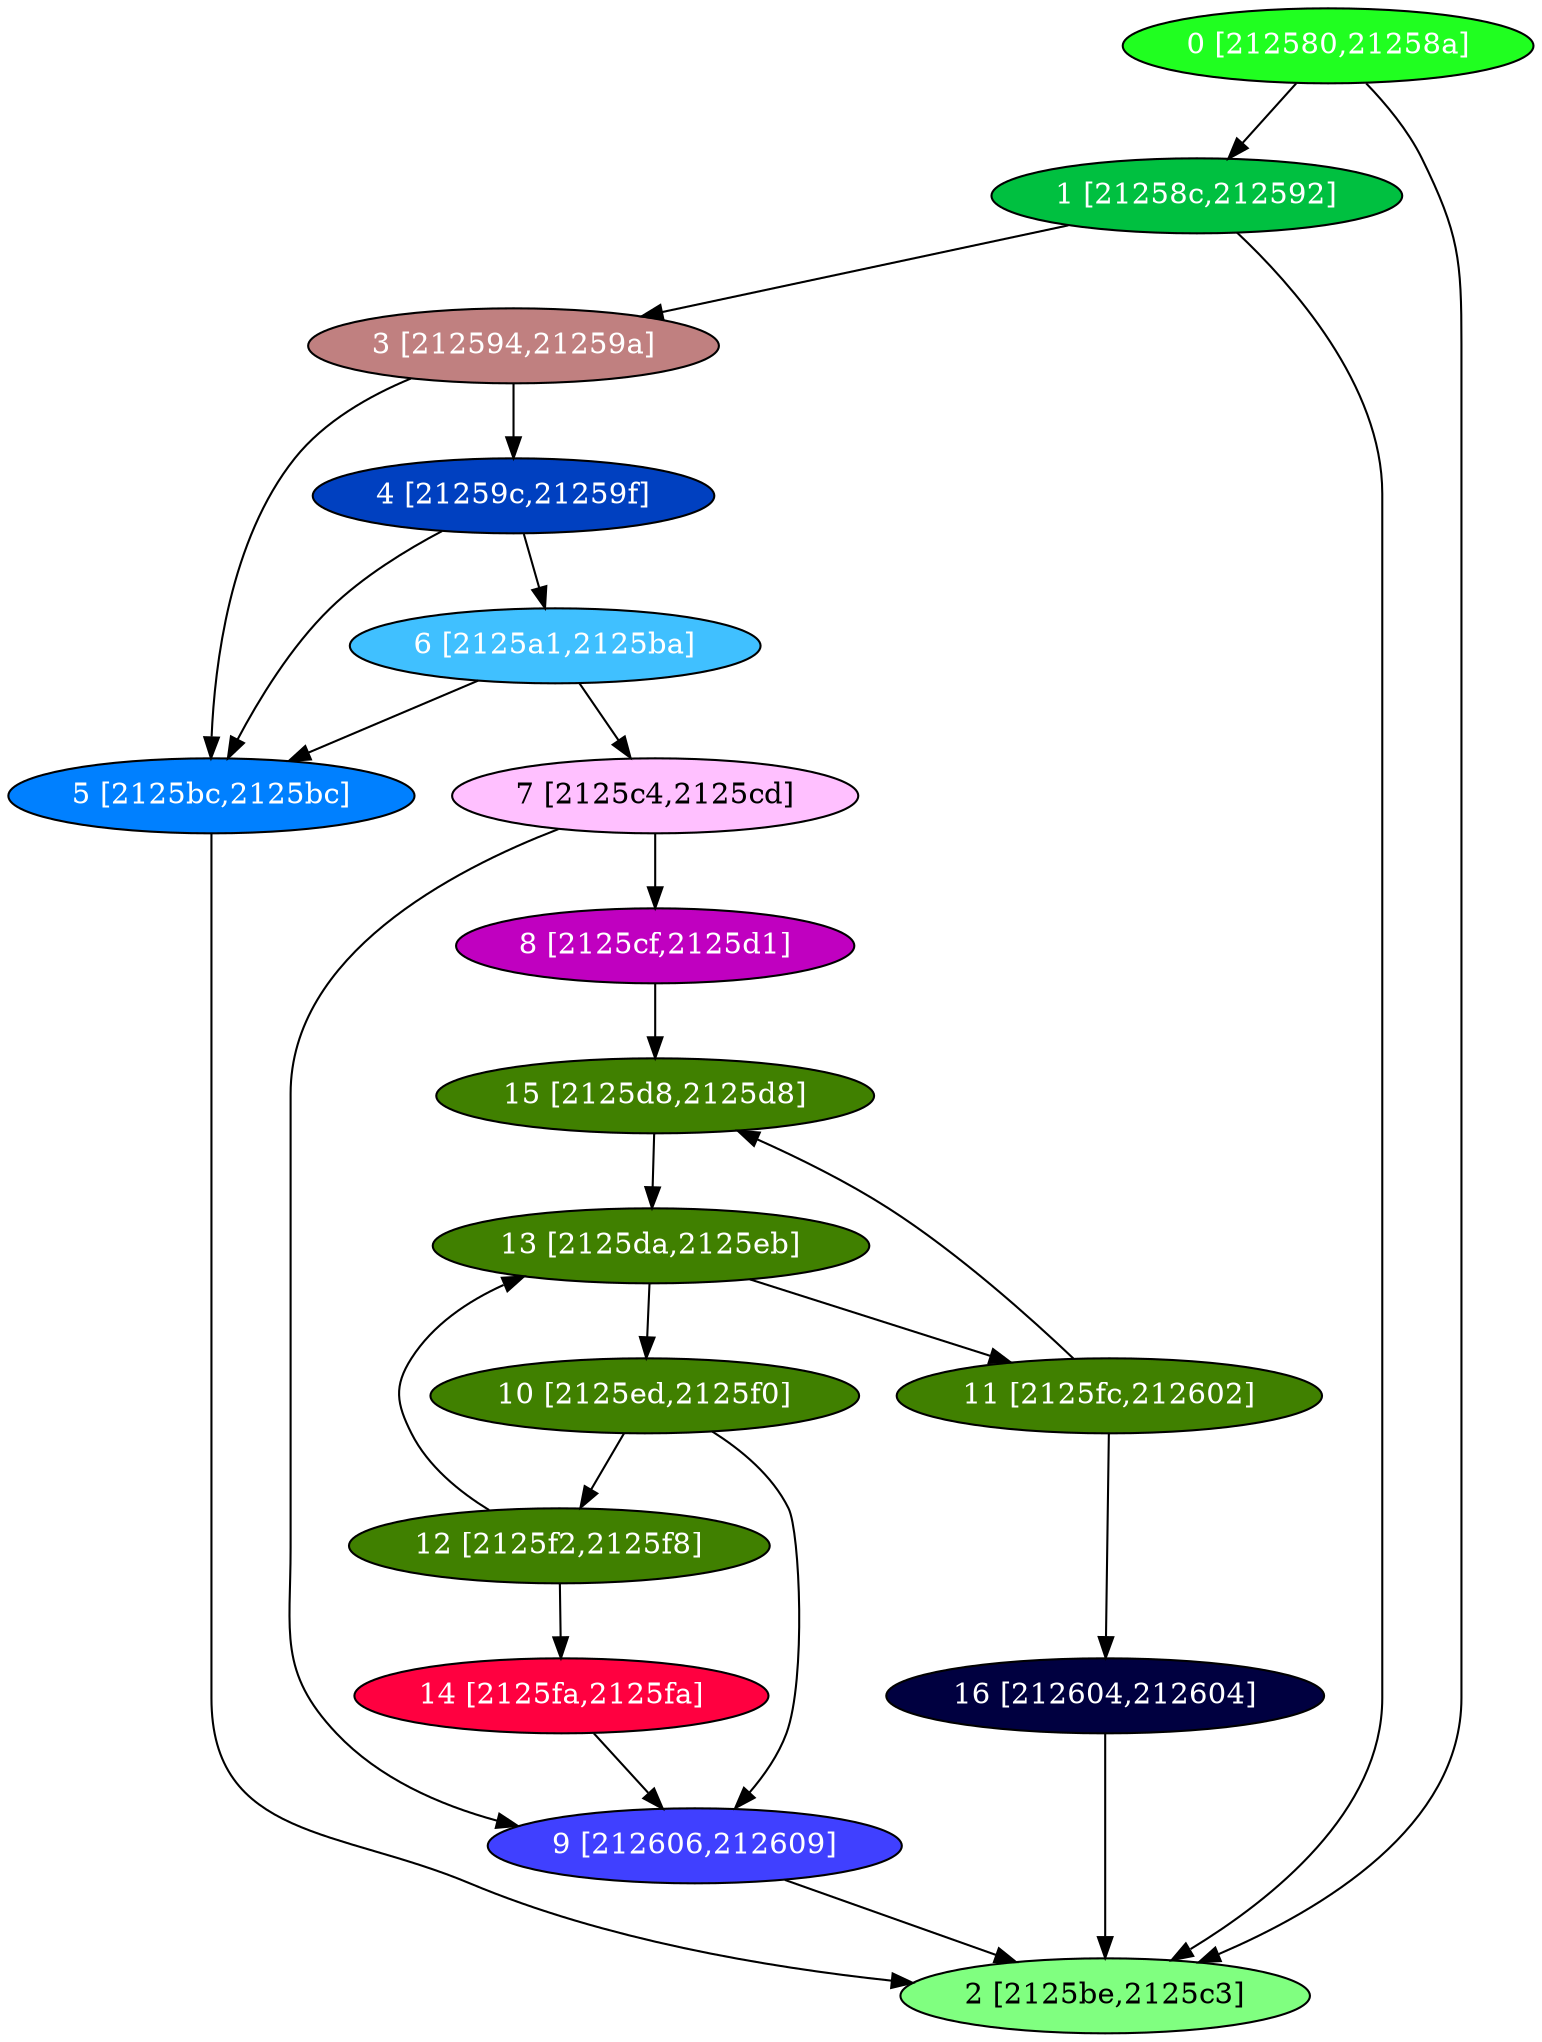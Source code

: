 diGraph libnss3{
	libnss3_0  [style=filled fillcolor="#20FF20" fontcolor="#ffffff" shape=oval label="0 [212580,21258a]"]
	libnss3_1  [style=filled fillcolor="#00C040" fontcolor="#ffffff" shape=oval label="1 [21258c,212592]"]
	libnss3_2  [style=filled fillcolor="#80FF80" fontcolor="#000000" shape=oval label="2 [2125be,2125c3]"]
	libnss3_3  [style=filled fillcolor="#C08080" fontcolor="#ffffff" shape=oval label="3 [212594,21259a]"]
	libnss3_4  [style=filled fillcolor="#0040C0" fontcolor="#ffffff" shape=oval label="4 [21259c,21259f]"]
	libnss3_5  [style=filled fillcolor="#0080FF" fontcolor="#ffffff" shape=oval label="5 [2125bc,2125bc]"]
	libnss3_6  [style=filled fillcolor="#40C0FF" fontcolor="#ffffff" shape=oval label="6 [2125a1,2125ba]"]
	libnss3_7  [style=filled fillcolor="#FFC0FF" fontcolor="#000000" shape=oval label="7 [2125c4,2125cd]"]
	libnss3_8  [style=filled fillcolor="#C000C0" fontcolor="#ffffff" shape=oval label="8 [2125cf,2125d1]"]
	libnss3_9  [style=filled fillcolor="#4040FF" fontcolor="#ffffff" shape=oval label="9 [212606,212609]"]
	libnss3_a  [style=filled fillcolor="#408000" fontcolor="#ffffff" shape=oval label="10 [2125ed,2125f0]"]
	libnss3_b  [style=filled fillcolor="#408000" fontcolor="#ffffff" shape=oval label="11 [2125fc,212602]"]
	libnss3_c  [style=filled fillcolor="#408000" fontcolor="#ffffff" shape=oval label="12 [2125f2,2125f8]"]
	libnss3_d  [style=filled fillcolor="#408000" fontcolor="#ffffff" shape=oval label="13 [2125da,2125eb]"]
	libnss3_e  [style=filled fillcolor="#FF0040" fontcolor="#ffffff" shape=oval label="14 [2125fa,2125fa]"]
	libnss3_f  [style=filled fillcolor="#408000" fontcolor="#ffffff" shape=oval label="15 [2125d8,2125d8]"]
	libnss3_10  [style=filled fillcolor="#000040" fontcolor="#ffffff" shape=oval label="16 [212604,212604]"]

	libnss3_0 -> libnss3_1
	libnss3_0 -> libnss3_2
	libnss3_1 -> libnss3_2
	libnss3_1 -> libnss3_3
	libnss3_3 -> libnss3_4
	libnss3_3 -> libnss3_5
	libnss3_4 -> libnss3_5
	libnss3_4 -> libnss3_6
	libnss3_5 -> libnss3_2
	libnss3_6 -> libnss3_5
	libnss3_6 -> libnss3_7
	libnss3_7 -> libnss3_8
	libnss3_7 -> libnss3_9
	libnss3_8 -> libnss3_f
	libnss3_9 -> libnss3_2
	libnss3_a -> libnss3_9
	libnss3_a -> libnss3_c
	libnss3_b -> libnss3_f
	libnss3_b -> libnss3_10
	libnss3_c -> libnss3_d
	libnss3_c -> libnss3_e
	libnss3_d -> libnss3_a
	libnss3_d -> libnss3_b
	libnss3_e -> libnss3_9
	libnss3_f -> libnss3_d
	libnss3_10 -> libnss3_2
}
